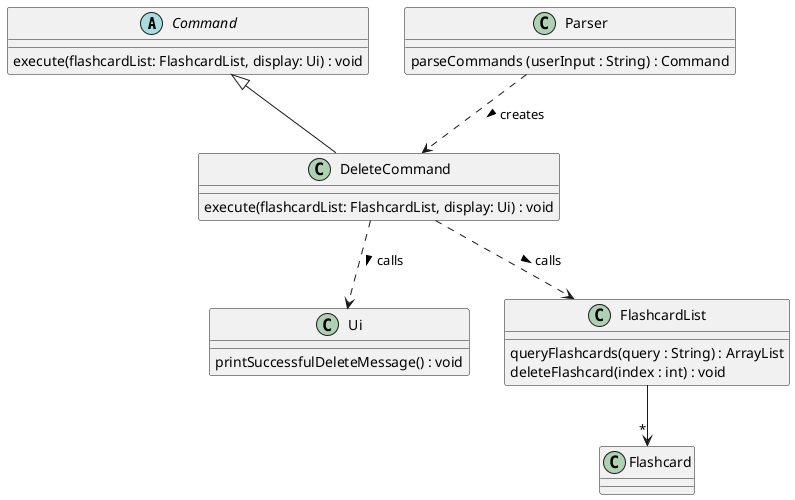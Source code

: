 @startuml

'https://plantuml.com/class-diagram
abstract Command
Command : execute(flashcardList: FlashcardList, display: Ui) : void
class DeleteCommand
DeleteCommand : execute(flashcardList: FlashcardList, display: Ui) : void
class Ui
Ui : printSuccessfulDeleteMessage() : void
class FlashcardList
FlashcardList : queryFlashcards(query : String) : ArrayList
FlashcardList : deleteFlashcard(index : int) : void
class Flashcard
class Parser
Parser : parseCommands (userInput : String) : Command

Command <|-- DeleteCommand
DeleteCommand ..> Ui : calls >
DeleteCommand ..> FlashcardList : calls >
Parser ..> DeleteCommand : creates >
FlashcardList --> "*" Flashcard

@enduml